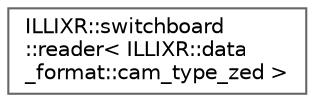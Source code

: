 digraph "Graphical Class Hierarchy"
{
 // LATEX_PDF_SIZE
  bgcolor="transparent";
  edge [fontname=Helvetica,fontsize=10,labelfontname=Helvetica,labelfontsize=10];
  node [fontname=Helvetica,fontsize=10,shape=box,height=0.2,width=0.4];
  rankdir="LR";
  Node0 [id="Node000000",label="ILLIXR::switchboard\l::reader\< ILLIXR::data\l_format::cam_type_zed \>",height=0.2,width=0.4,color="grey40", fillcolor="white", style="filled",URL="$classILLIXR_1_1switchboard_1_1reader.html",tooltip=" "];
}
